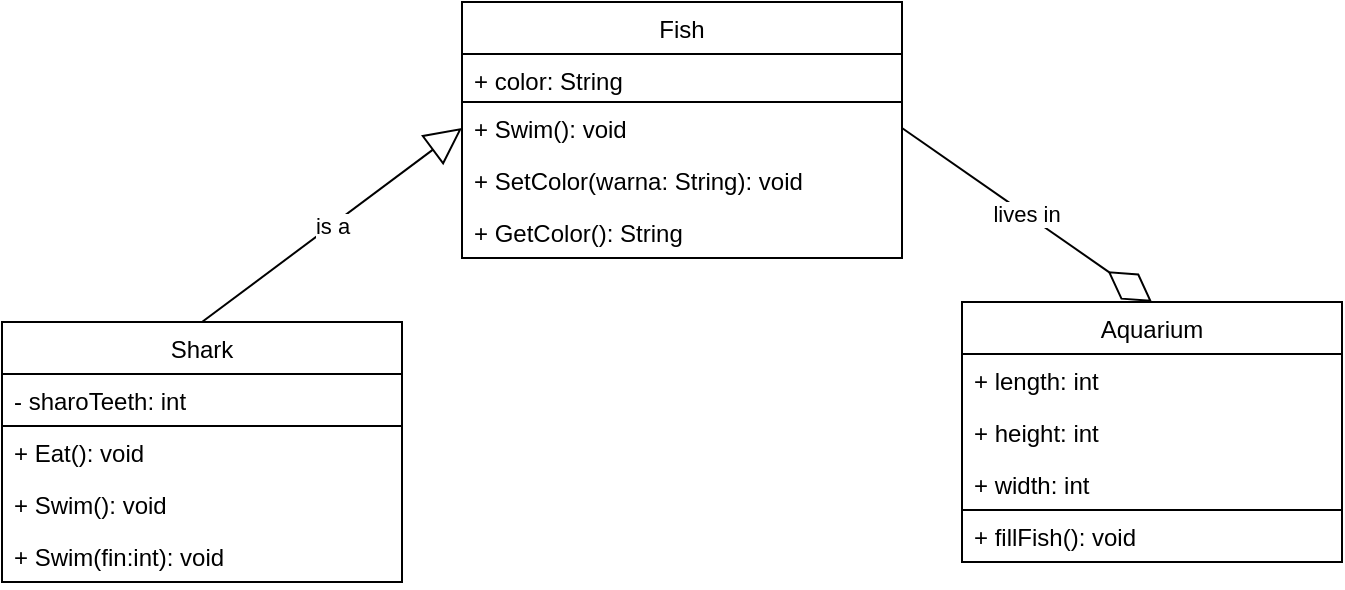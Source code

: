 <mxfile version="13.8.0" type="github">
  <diagram id="C5RBs43oDa-KdzZeNtuy" name="Page-1">
    <mxGraphModel dx="1038" dy="580" grid="1" gridSize="10" guides="1" tooltips="1" connect="1" arrows="1" fold="1" page="1" pageScale="1" pageWidth="827" pageHeight="1169" math="0" shadow="0">
      <root>
        <mxCell id="WIyWlLk6GJQsqaUBKTNV-0" />
        <mxCell id="WIyWlLk6GJQsqaUBKTNV-1" parent="WIyWlLk6GJQsqaUBKTNV-0" />
        <mxCell id="CG4bXs0-uhlkUQ_Pg8QB-17" value="Fish" style="swimlane;fontStyle=0;childLayout=stackLayout;horizontal=1;startSize=26;fillColor=none;horizontalStack=0;resizeParent=1;resizeParentMax=0;resizeLast=0;collapsible=1;marginBottom=0;strokeColor=#000000;" vertex="1" parent="WIyWlLk6GJQsqaUBKTNV-1">
          <mxGeometry x="310" y="190" width="220" height="128" as="geometry" />
        </mxCell>
        <mxCell id="CG4bXs0-uhlkUQ_Pg8QB-18" value="+ color: String" style="text;fillColor=none;align=left;verticalAlign=top;spacingLeft=4;spacingRight=4;overflow=hidden;rotatable=0;points=[[0,0.5],[1,0.5]];portConstraint=eastwest;strokeColor=#000000;" vertex="1" parent="CG4bXs0-uhlkUQ_Pg8QB-17">
          <mxGeometry y="26" width="220" height="24" as="geometry" />
        </mxCell>
        <mxCell id="CG4bXs0-uhlkUQ_Pg8QB-19" value="+ Swim(): void" style="text;strokeColor=none;fillColor=none;align=left;verticalAlign=top;spacingLeft=4;spacingRight=4;overflow=hidden;rotatable=0;points=[[0,0.5],[1,0.5]];portConstraint=eastwest;" vertex="1" parent="CG4bXs0-uhlkUQ_Pg8QB-17">
          <mxGeometry y="50" width="220" height="26" as="geometry" />
        </mxCell>
        <mxCell id="CG4bXs0-uhlkUQ_Pg8QB-20" value="+ SetColor(warna: String): void" style="text;strokeColor=none;fillColor=none;align=left;verticalAlign=top;spacingLeft=4;spacingRight=4;overflow=hidden;rotatable=0;points=[[0,0.5],[1,0.5]];portConstraint=eastwest;" vertex="1" parent="CG4bXs0-uhlkUQ_Pg8QB-17">
          <mxGeometry y="76" width="220" height="26" as="geometry" />
        </mxCell>
        <mxCell id="CG4bXs0-uhlkUQ_Pg8QB-34" value="+ GetColor(): String" style="text;strokeColor=none;fillColor=none;align=left;verticalAlign=top;spacingLeft=4;spacingRight=4;overflow=hidden;rotatable=0;points=[[0,0.5],[1,0.5]];portConstraint=eastwest;" vertex="1" parent="CG4bXs0-uhlkUQ_Pg8QB-17">
          <mxGeometry y="102" width="220" height="26" as="geometry" />
        </mxCell>
        <mxCell id="CG4bXs0-uhlkUQ_Pg8QB-21" value="Shark" style="swimlane;fontStyle=0;childLayout=stackLayout;horizontal=1;startSize=26;fillColor=none;horizontalStack=0;resizeParent=1;resizeParentMax=0;resizeLast=0;collapsible=1;marginBottom=0;strokeColor=#000000;" vertex="1" parent="WIyWlLk6GJQsqaUBKTNV-1">
          <mxGeometry x="80" y="350" width="200" height="130" as="geometry" />
        </mxCell>
        <mxCell id="CG4bXs0-uhlkUQ_Pg8QB-22" value="- sharoTeeth: int" style="text;fillColor=none;align=left;verticalAlign=top;spacingLeft=4;spacingRight=4;overflow=hidden;rotatable=0;points=[[0,0.5],[1,0.5]];portConstraint=eastwest;strokeColor=#000000;" vertex="1" parent="CG4bXs0-uhlkUQ_Pg8QB-21">
          <mxGeometry y="26" width="200" height="26" as="geometry" />
        </mxCell>
        <mxCell id="CG4bXs0-uhlkUQ_Pg8QB-23" value="+ Eat(): void" style="text;strokeColor=none;fillColor=none;align=left;verticalAlign=top;spacingLeft=4;spacingRight=4;overflow=hidden;rotatable=0;points=[[0,0.5],[1,0.5]];portConstraint=eastwest;" vertex="1" parent="CG4bXs0-uhlkUQ_Pg8QB-21">
          <mxGeometry y="52" width="200" height="26" as="geometry" />
        </mxCell>
        <mxCell id="CG4bXs0-uhlkUQ_Pg8QB-24" value="+ Swim(): void" style="text;strokeColor=none;fillColor=none;align=left;verticalAlign=top;spacingLeft=4;spacingRight=4;overflow=hidden;rotatable=0;points=[[0,0.5],[1,0.5]];portConstraint=eastwest;" vertex="1" parent="CG4bXs0-uhlkUQ_Pg8QB-21">
          <mxGeometry y="78" width="200" height="26" as="geometry" />
        </mxCell>
        <mxCell id="CG4bXs0-uhlkUQ_Pg8QB-35" value="+ Swim(fin:int): void" style="text;strokeColor=none;fillColor=none;align=left;verticalAlign=top;spacingLeft=4;spacingRight=4;overflow=hidden;rotatable=0;points=[[0,0.5],[1,0.5]];portConstraint=eastwest;" vertex="1" parent="CG4bXs0-uhlkUQ_Pg8QB-21">
          <mxGeometry y="104" width="200" height="26" as="geometry" />
        </mxCell>
        <mxCell id="CG4bXs0-uhlkUQ_Pg8QB-25" value="Aquarium" style="swimlane;fontStyle=0;childLayout=stackLayout;horizontal=1;startSize=26;fillColor=none;horizontalStack=0;resizeParent=1;resizeParentMax=0;resizeLast=0;collapsible=1;marginBottom=0;strokeColor=#000000;" vertex="1" parent="WIyWlLk6GJQsqaUBKTNV-1">
          <mxGeometry x="560" y="340" width="190" height="130" as="geometry" />
        </mxCell>
        <mxCell id="CG4bXs0-uhlkUQ_Pg8QB-26" value="+ length: int" style="text;strokeColor=none;fillColor=none;align=left;verticalAlign=top;spacingLeft=4;spacingRight=4;overflow=hidden;rotatable=0;points=[[0,0.5],[1,0.5]];portConstraint=eastwest;" vertex="1" parent="CG4bXs0-uhlkUQ_Pg8QB-25">
          <mxGeometry y="26" width="190" height="26" as="geometry" />
        </mxCell>
        <mxCell id="CG4bXs0-uhlkUQ_Pg8QB-27" value="+ height: int" style="text;strokeColor=none;fillColor=none;align=left;verticalAlign=top;spacingLeft=4;spacingRight=4;overflow=hidden;rotatable=0;points=[[0,0.5],[1,0.5]];portConstraint=eastwest;" vertex="1" parent="CG4bXs0-uhlkUQ_Pg8QB-25">
          <mxGeometry y="52" width="190" height="26" as="geometry" />
        </mxCell>
        <mxCell id="CG4bXs0-uhlkUQ_Pg8QB-28" value="+ width: int" style="text;strokeColor=none;fillColor=none;align=left;verticalAlign=top;spacingLeft=4;spacingRight=4;overflow=hidden;rotatable=0;points=[[0,0.5],[1,0.5]];portConstraint=eastwest;" vertex="1" parent="CG4bXs0-uhlkUQ_Pg8QB-25">
          <mxGeometry y="78" width="190" height="26" as="geometry" />
        </mxCell>
        <mxCell id="CG4bXs0-uhlkUQ_Pg8QB-37" value="+ fillFish(): void" style="text;fillColor=none;align=left;verticalAlign=top;spacingLeft=4;spacingRight=4;overflow=hidden;rotatable=0;points=[[0,0.5],[1,0.5]];portConstraint=eastwest;strokeColor=#000000;" vertex="1" parent="CG4bXs0-uhlkUQ_Pg8QB-25">
          <mxGeometry y="104" width="190" height="26" as="geometry" />
        </mxCell>
        <mxCell id="CG4bXs0-uhlkUQ_Pg8QB-39" value="is a" style="endArrow=block;endSize=16;endFill=0;html=1;exitX=0.5;exitY=0;exitDx=0;exitDy=0;entryX=0;entryY=0.5;entryDx=0;entryDy=0;" edge="1" parent="WIyWlLk6GJQsqaUBKTNV-1" source="CG4bXs0-uhlkUQ_Pg8QB-21" target="CG4bXs0-uhlkUQ_Pg8QB-19">
          <mxGeometry width="160" relative="1" as="geometry">
            <mxPoint x="120" y="253.5" as="sourcePoint" />
            <mxPoint x="280" y="253.5" as="targetPoint" />
          </mxGeometry>
        </mxCell>
        <mxCell id="CG4bXs0-uhlkUQ_Pg8QB-41" value="lives in" style="endArrow=diamondThin;endFill=0;endSize=24;html=1;exitX=1;exitY=0.5;exitDx=0;exitDy=0;entryX=0.5;entryY=0;entryDx=0;entryDy=0;" edge="1" parent="WIyWlLk6GJQsqaUBKTNV-1" source="CG4bXs0-uhlkUQ_Pg8QB-19" target="CG4bXs0-uhlkUQ_Pg8QB-25">
          <mxGeometry width="160" relative="1" as="geometry">
            <mxPoint x="575" y="230" as="sourcePoint" />
            <mxPoint x="630" y="240" as="targetPoint" />
          </mxGeometry>
        </mxCell>
      </root>
    </mxGraphModel>
  </diagram>
</mxfile>
